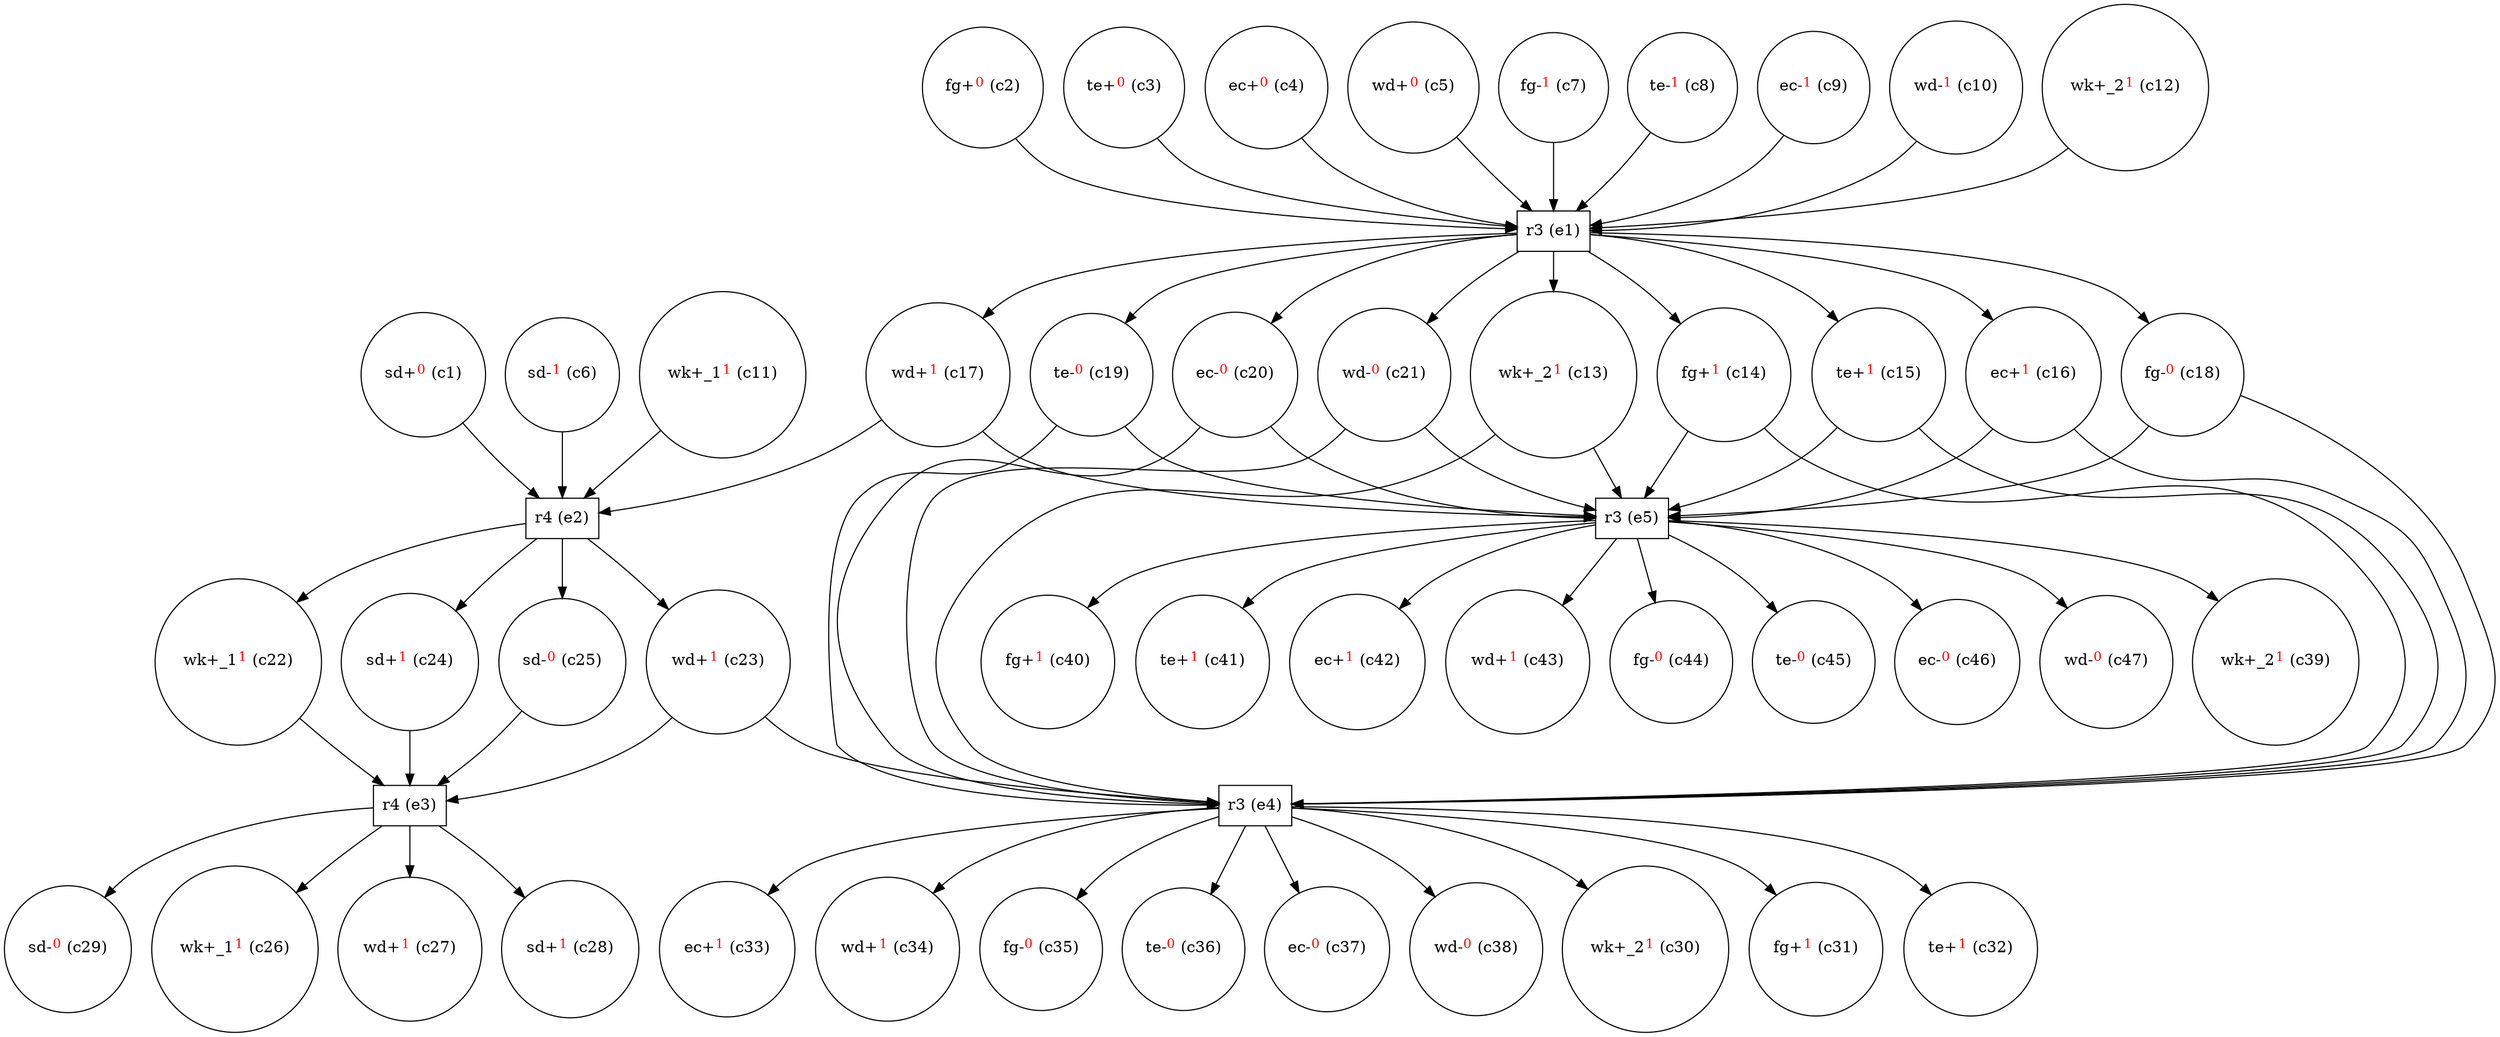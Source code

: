 digraph test {
  c1 -> e2;
  c2 -> e1;
  c3 -> e1;
  c4 -> e1;
  c5 -> e1;
  c6 -> e2;
  c7 -> e1;
  c8 -> e1;
  c9 -> e1;
  c10 -> e1;
  c11 -> e2;
  c12 -> e1;
  e1 -> c13;
  c13 -> e4;
  c13 -> e5;
  e1 -> c14;
  c14 -> e4;
  c14 -> e5;
  e1 -> c15;
  c15 -> e4;
  c15 -> e5;
  e1 -> c16;
  c16 -> e4;
  c16 -> e5;
  e1 -> c17;
  c17 -> e2;
  c17 -> e5;
  e1 -> c18;
  c18 -> e4;
  c18 -> e5;
  e1 -> c19;
  c19 -> e4;
  c19 -> e5;
  e1 -> c20;
  c20 -> e4;
  c20 -> e5;
  e1 -> c21;
  c21 -> e4;
  c21 -> e5;
  e2 -> c22;
  c22 -> e3;
  e2 -> c23;
  c23 -> e3;
  c23 -> e4;
  e2 -> c24;
  c24 -> e3;
  e2 -> c25;
  c25 -> e3;
  e3 -> c26;
  e3 -> c27;
  e3 -> c28;
  e3 -> c29;
  e4 -> c30;
  e4 -> c31;
  e4 -> c32;
  e4 -> c33;
  e4 -> c34;
  e4 -> c35;
  e4 -> c36;
  e4 -> c37;
  e4 -> c38;
  e5 -> c39;
  e5 -> c40;
  e5 -> c41;
  e5 -> c42;
  e5 -> c43;
  e5 -> c44;
  e5 -> c45;
  e5 -> c46;
  e5 -> c47;
  c1 [label= <sd+<FONT COLOR="red"><SUP>0</SUP></FONT>&nbsp;(c1)> shape=circle];
  c2 [label= <fg+<FONT COLOR="red"><SUP>0</SUP></FONT>&nbsp;(c2)> shape=circle];
  c3 [label= <te+<FONT COLOR="red"><SUP>0</SUP></FONT>&nbsp;(c3)> shape=circle];
  c4 [label= <ec+<FONT COLOR="red"><SUP>0</SUP></FONT>&nbsp;(c4)> shape=circle];
  c5 [label= <wd+<FONT COLOR="red"><SUP>0</SUP></FONT>&nbsp;(c5)> shape=circle];
  c6 [label= <sd-<FONT COLOR="red"><SUP>1</SUP></FONT>&nbsp;(c6)> shape=circle];
  c7 [label= <fg-<FONT COLOR="red"><SUP>1</SUP></FONT>&nbsp;(c7)> shape=circle];
  c8 [label= <te-<FONT COLOR="red"><SUP>1</SUP></FONT>&nbsp;(c8)> shape=circle];
  c9 [label= <ec-<FONT COLOR="red"><SUP>1</SUP></FONT>&nbsp;(c9)> shape=circle];
  c10 [label= <wd-<FONT COLOR="red"><SUP>1</SUP></FONT>&nbsp;(c10)> shape=circle];
  c11 [label= <wk+_1<FONT COLOR="red"><SUP>1</SUP></FONT>&nbsp;(c11)> shape=circle];
  c12 [label= <wk+_2<FONT COLOR="red"><SUP>1</SUP></FONT>&nbsp;(c12)> shape=circle];
  c13 [label= <wk+_2<FONT COLOR="red"><SUP>1</SUP></FONT>&nbsp;(c13)> shape=circle];
  c14 [label= <fg+<FONT COLOR="red"><SUP>1</SUP></FONT>&nbsp;(c14)> shape=circle];
  c15 [label= <te+<FONT COLOR="red"><SUP>1</SUP></FONT>&nbsp;(c15)> shape=circle];
  c16 [label= <ec+<FONT COLOR="red"><SUP>1</SUP></FONT>&nbsp;(c16)> shape=circle];
  c17 [label= <wd+<FONT COLOR="red"><SUP>1</SUP></FONT>&nbsp;(c17)> shape=circle];
  c18 [label= <fg-<FONT COLOR="red"><SUP>0</SUP></FONT>&nbsp;(c18)> shape=circle];
  c19 [label= <te-<FONT COLOR="red"><SUP>0</SUP></FONT>&nbsp;(c19)> shape=circle];
  c20 [label= <ec-<FONT COLOR="red"><SUP>0</SUP></FONT>&nbsp;(c20)> shape=circle];
  c21 [label= <wd-<FONT COLOR="red"><SUP>0</SUP></FONT>&nbsp;(c21)> shape=circle];
  c22 [label= <wk+_1<FONT COLOR="red"><SUP>1</SUP></FONT>&nbsp;(c22)> shape=circle];
  c23 [label= <wd+<FONT COLOR="red"><SUP>1</SUP></FONT>&nbsp;(c23)> shape=circle];
  c24 [label= <sd+<FONT COLOR="red"><SUP>1</SUP></FONT>&nbsp;(c24)> shape=circle];
  c25 [label= <sd-<FONT COLOR="red"><SUP>0</SUP></FONT>&nbsp;(c25)> shape=circle];
  c26 [label= <wk+_1<FONT COLOR="red"><SUP>1</SUP></FONT>&nbsp;(c26)> shape=circle];
  c27 [label= <wd+<FONT COLOR="red"><SUP>1</SUP></FONT>&nbsp;(c27)> shape=circle];
  c28 [label= <sd+<FONT COLOR="red"><SUP>1</SUP></FONT>&nbsp;(c28)> shape=circle];
  c29 [label= <sd-<FONT COLOR="red"><SUP>0</SUP></FONT>&nbsp;(c29)> shape=circle];
  c30 [label= <wk+_2<FONT COLOR="red"><SUP>1</SUP></FONT>&nbsp;(c30)> shape=circle];
  c31 [label= <fg+<FONT COLOR="red"><SUP>1</SUP></FONT>&nbsp;(c31)> shape=circle];
  c32 [label= <te+<FONT COLOR="red"><SUP>1</SUP></FONT>&nbsp;(c32)> shape=circle];
  c33 [label= <ec+<FONT COLOR="red"><SUP>1</SUP></FONT>&nbsp;(c33)> shape=circle];
  c34 [label= <wd+<FONT COLOR="red"><SUP>1</SUP></FONT>&nbsp;(c34)> shape=circle];
  c35 [label= <fg-<FONT COLOR="red"><SUP>0</SUP></FONT>&nbsp;(c35)> shape=circle];
  c36 [label= <te-<FONT COLOR="red"><SUP>0</SUP></FONT>&nbsp;(c36)> shape=circle];
  c37 [label= <ec-<FONT COLOR="red"><SUP>0</SUP></FONT>&nbsp;(c37)> shape=circle];
  c38 [label= <wd-<FONT COLOR="red"><SUP>0</SUP></FONT>&nbsp;(c38)> shape=circle];
  c39 [label= <wk+_2<FONT COLOR="red"><SUP>1</SUP></FONT>&nbsp;(c39)> shape=circle];
  c40 [label= <fg+<FONT COLOR="red"><SUP>1</SUP></FONT>&nbsp;(c40)> shape=circle];
  c41 [label= <te+<FONT COLOR="red"><SUP>1</SUP></FONT>&nbsp;(c41)> shape=circle];
  c42 [label= <ec+<FONT COLOR="red"><SUP>1</SUP></FONT>&nbsp;(c42)> shape=circle];
  c43 [label= <wd+<FONT COLOR="red"><SUP>1</SUP></FONT>&nbsp;(c43)> shape=circle];
  c44 [label= <fg-<FONT COLOR="red"><SUP>0</SUP></FONT>&nbsp;(c44)> shape=circle];
  c45 [label= <te-<FONT COLOR="red"><SUP>0</SUP></FONT>&nbsp;(c45)> shape=circle];
  c46 [label= <ec-<FONT COLOR="red"><SUP>0</SUP></FONT>&nbsp;(c46)> shape=circle];
  c47 [label= <wd-<FONT COLOR="red"><SUP>0</SUP></FONT>&nbsp;(c47)> shape=circle];
  e1 [label="r3 (e1)" shape=box];
  e2 [label="r4 (e2)" shape=box];
  e3 [label="r4 (e3)" shape=box];
  e4 [label="r3 (e4)" shape=box];
  e5 [label="r3 (e5)" shape=box];
}
